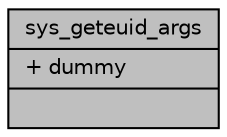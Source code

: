 digraph "sys_geteuid_args"
{
 // LATEX_PDF_SIZE
  edge [fontname="Helvetica",fontsize="10",labelfontname="Helvetica",labelfontsize="10"];
  node [fontname="Helvetica",fontsize="10",shape=record];
  Node1 [label="{sys_geteuid_args\n|+ dummy\l|}",height=0.2,width=0.4,color="black", fillcolor="grey75", style="filled", fontcolor="black",tooltip=" "];
}
